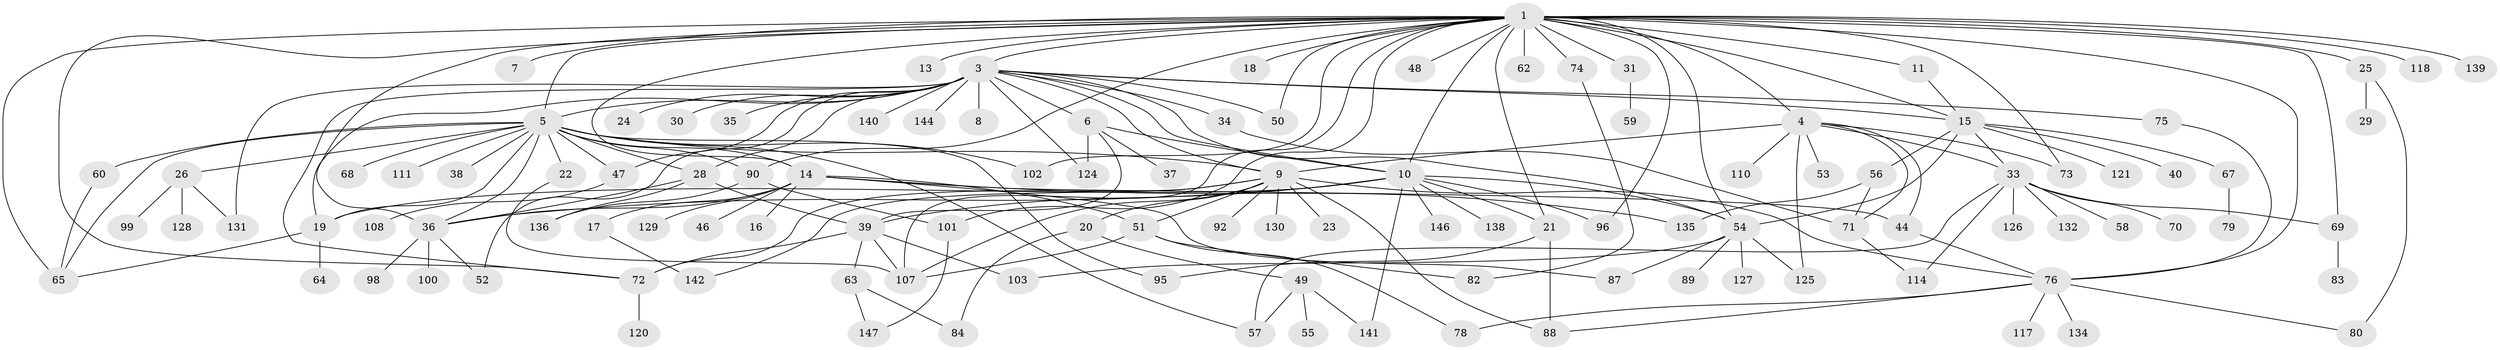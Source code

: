 // original degree distribution, {13: 0.006802721088435374, 24: 0.013605442176870748, 9: 0.013605442176870748, 20: 0.006802721088435374, 6: 0.061224489795918366, 1: 0.4013605442176871, 5: 0.027210884353741496, 2: 0.25170068027210885, 10: 0.013605442176870748, 12: 0.006802721088435374, 3: 0.14965986394557823, 4: 0.027210884353741496, 8: 0.006802721088435374, 7: 0.013605442176870748}
// Generated by graph-tools (version 1.1) at 2025/41/03/06/25 10:41:48]
// undirected, 114 vertices, 181 edges
graph export_dot {
graph [start="1"]
  node [color=gray90,style=filled];
  1 [super="+2"];
  3 [super="+66"];
  4 [super="+61"];
  5 [super="+32"];
  6 [super="+105"];
  7;
  8;
  9 [super="+12"];
  10 [super="+91"];
  11;
  13;
  14 [super="+122"];
  15 [super="+43"];
  16;
  17;
  18;
  19 [super="+113"];
  20;
  21 [super="+45"];
  22 [super="+27"];
  23;
  24;
  25;
  26 [super="+94"];
  28;
  29;
  30;
  31 [super="+85"];
  33 [super="+41"];
  34;
  35;
  36 [super="+93"];
  37;
  38;
  39 [super="+42"];
  40;
  44;
  46;
  47;
  48;
  49 [super="+81"];
  50;
  51 [super="+112"];
  52;
  53;
  54 [super="+86"];
  55;
  56 [super="+133"];
  57;
  58;
  59;
  60;
  62;
  63 [super="+106"];
  64 [super="+109"];
  65 [super="+119"];
  67;
  68;
  69 [super="+123"];
  70;
  71 [super="+97"];
  72 [super="+77"];
  73 [super="+115"];
  74;
  75 [super="+104"];
  76 [super="+116"];
  78;
  79;
  80;
  82 [super="+145"];
  83;
  84;
  87 [super="+143"];
  88 [super="+137"];
  89;
  90;
  92;
  95;
  96;
  98;
  99;
  100;
  101;
  102;
  103;
  107;
  108;
  110;
  111;
  114;
  117;
  118;
  120;
  121;
  124;
  125;
  126;
  127;
  128;
  129;
  130;
  131;
  132;
  134;
  135;
  136;
  138;
  139;
  140;
  141;
  142;
  144;
  146;
  147;
  1 -- 4 [weight=2];
  1 -- 21;
  1 -- 31;
  1 -- 36;
  1 -- 48;
  1 -- 54 [weight=2];
  1 -- 69;
  1 -- 72;
  1 -- 73 [weight=2];
  1 -- 101;
  1 -- 65;
  1 -- 3;
  1 -- 5;
  1 -- 7;
  1 -- 10;
  1 -- 11;
  1 -- 139;
  1 -- 13;
  1 -- 14;
  1 -- 15;
  1 -- 74;
  1 -- 18;
  1 -- 25;
  1 -- 90;
  1 -- 96;
  1 -- 102;
  1 -- 107;
  1 -- 50;
  1 -- 118;
  1 -- 62;
  1 -- 76 [weight=2];
  3 -- 5;
  3 -- 6;
  3 -- 8;
  3 -- 9;
  3 -- 10 [weight=2];
  3 -- 15;
  3 -- 19;
  3 -- 24;
  3 -- 28;
  3 -- 30;
  3 -- 34;
  3 -- 35;
  3 -- 47;
  3 -- 50;
  3 -- 52;
  3 -- 54;
  3 -- 72;
  3 -- 75;
  3 -- 124;
  3 -- 131;
  3 -- 144;
  3 -- 140;
  4 -- 33;
  4 -- 53;
  4 -- 110;
  4 -- 125;
  4 -- 9;
  4 -- 44;
  4 -- 71;
  4 -- 73;
  5 -- 9;
  5 -- 14;
  5 -- 19;
  5 -- 22;
  5 -- 26;
  5 -- 28;
  5 -- 38;
  5 -- 47;
  5 -- 57;
  5 -- 60;
  5 -- 65;
  5 -- 68;
  5 -- 90;
  5 -- 95;
  5 -- 102;
  5 -- 111;
  5 -- 36;
  6 -- 10;
  6 -- 37;
  6 -- 39;
  6 -- 124;
  9 -- 51;
  9 -- 88;
  9 -- 130;
  9 -- 72;
  9 -- 107;
  9 -- 76;
  9 -- 142;
  9 -- 20;
  9 -- 23;
  9 -- 92;
  10 -- 36;
  10 -- 39;
  10 -- 96;
  10 -- 138 [weight=2];
  10 -- 146;
  10 -- 19;
  10 -- 21;
  10 -- 54;
  10 -- 141;
  11 -- 15;
  14 -- 16;
  14 -- 17;
  14 -- 44;
  14 -- 46;
  14 -- 51;
  14 -- 129;
  14 -- 135;
  14 -- 36;
  14 -- 87;
  15 -- 40;
  15 -- 54;
  15 -- 67 [weight=2];
  15 -- 33;
  15 -- 56;
  15 -- 121;
  17 -- 142;
  19 -- 64;
  19 -- 65;
  20 -- 49;
  20 -- 84;
  21 -- 88;
  21 -- 95;
  22 -- 107;
  25 -- 29;
  25 -- 80;
  26 -- 99;
  26 -- 128;
  26 -- 131;
  28 -- 36;
  28 -- 39;
  28 -- 136;
  31 -- 59;
  33 -- 57;
  33 -- 58;
  33 -- 69;
  33 -- 114;
  33 -- 132;
  33 -- 126;
  33 -- 70;
  34 -- 71;
  36 -- 98;
  36 -- 52;
  36 -- 100;
  39 -- 63;
  39 -- 72;
  39 -- 107;
  39 -- 103;
  44 -- 76;
  47 -- 108;
  49 -- 55;
  49 -- 141;
  49 -- 57;
  51 -- 78;
  51 -- 82;
  51 -- 107;
  54 -- 87;
  54 -- 89;
  54 -- 103;
  54 -- 125;
  54 -- 127;
  56 -- 135;
  56 -- 71;
  60 -- 65;
  63 -- 147;
  63 -- 84;
  67 -- 79;
  69 -- 83;
  71 -- 114;
  72 -- 120;
  74 -- 82;
  75 -- 76;
  76 -- 78;
  76 -- 134;
  76 -- 88;
  76 -- 80;
  76 -- 117;
  90 -- 101;
  90 -- 136;
  101 -- 147;
}
